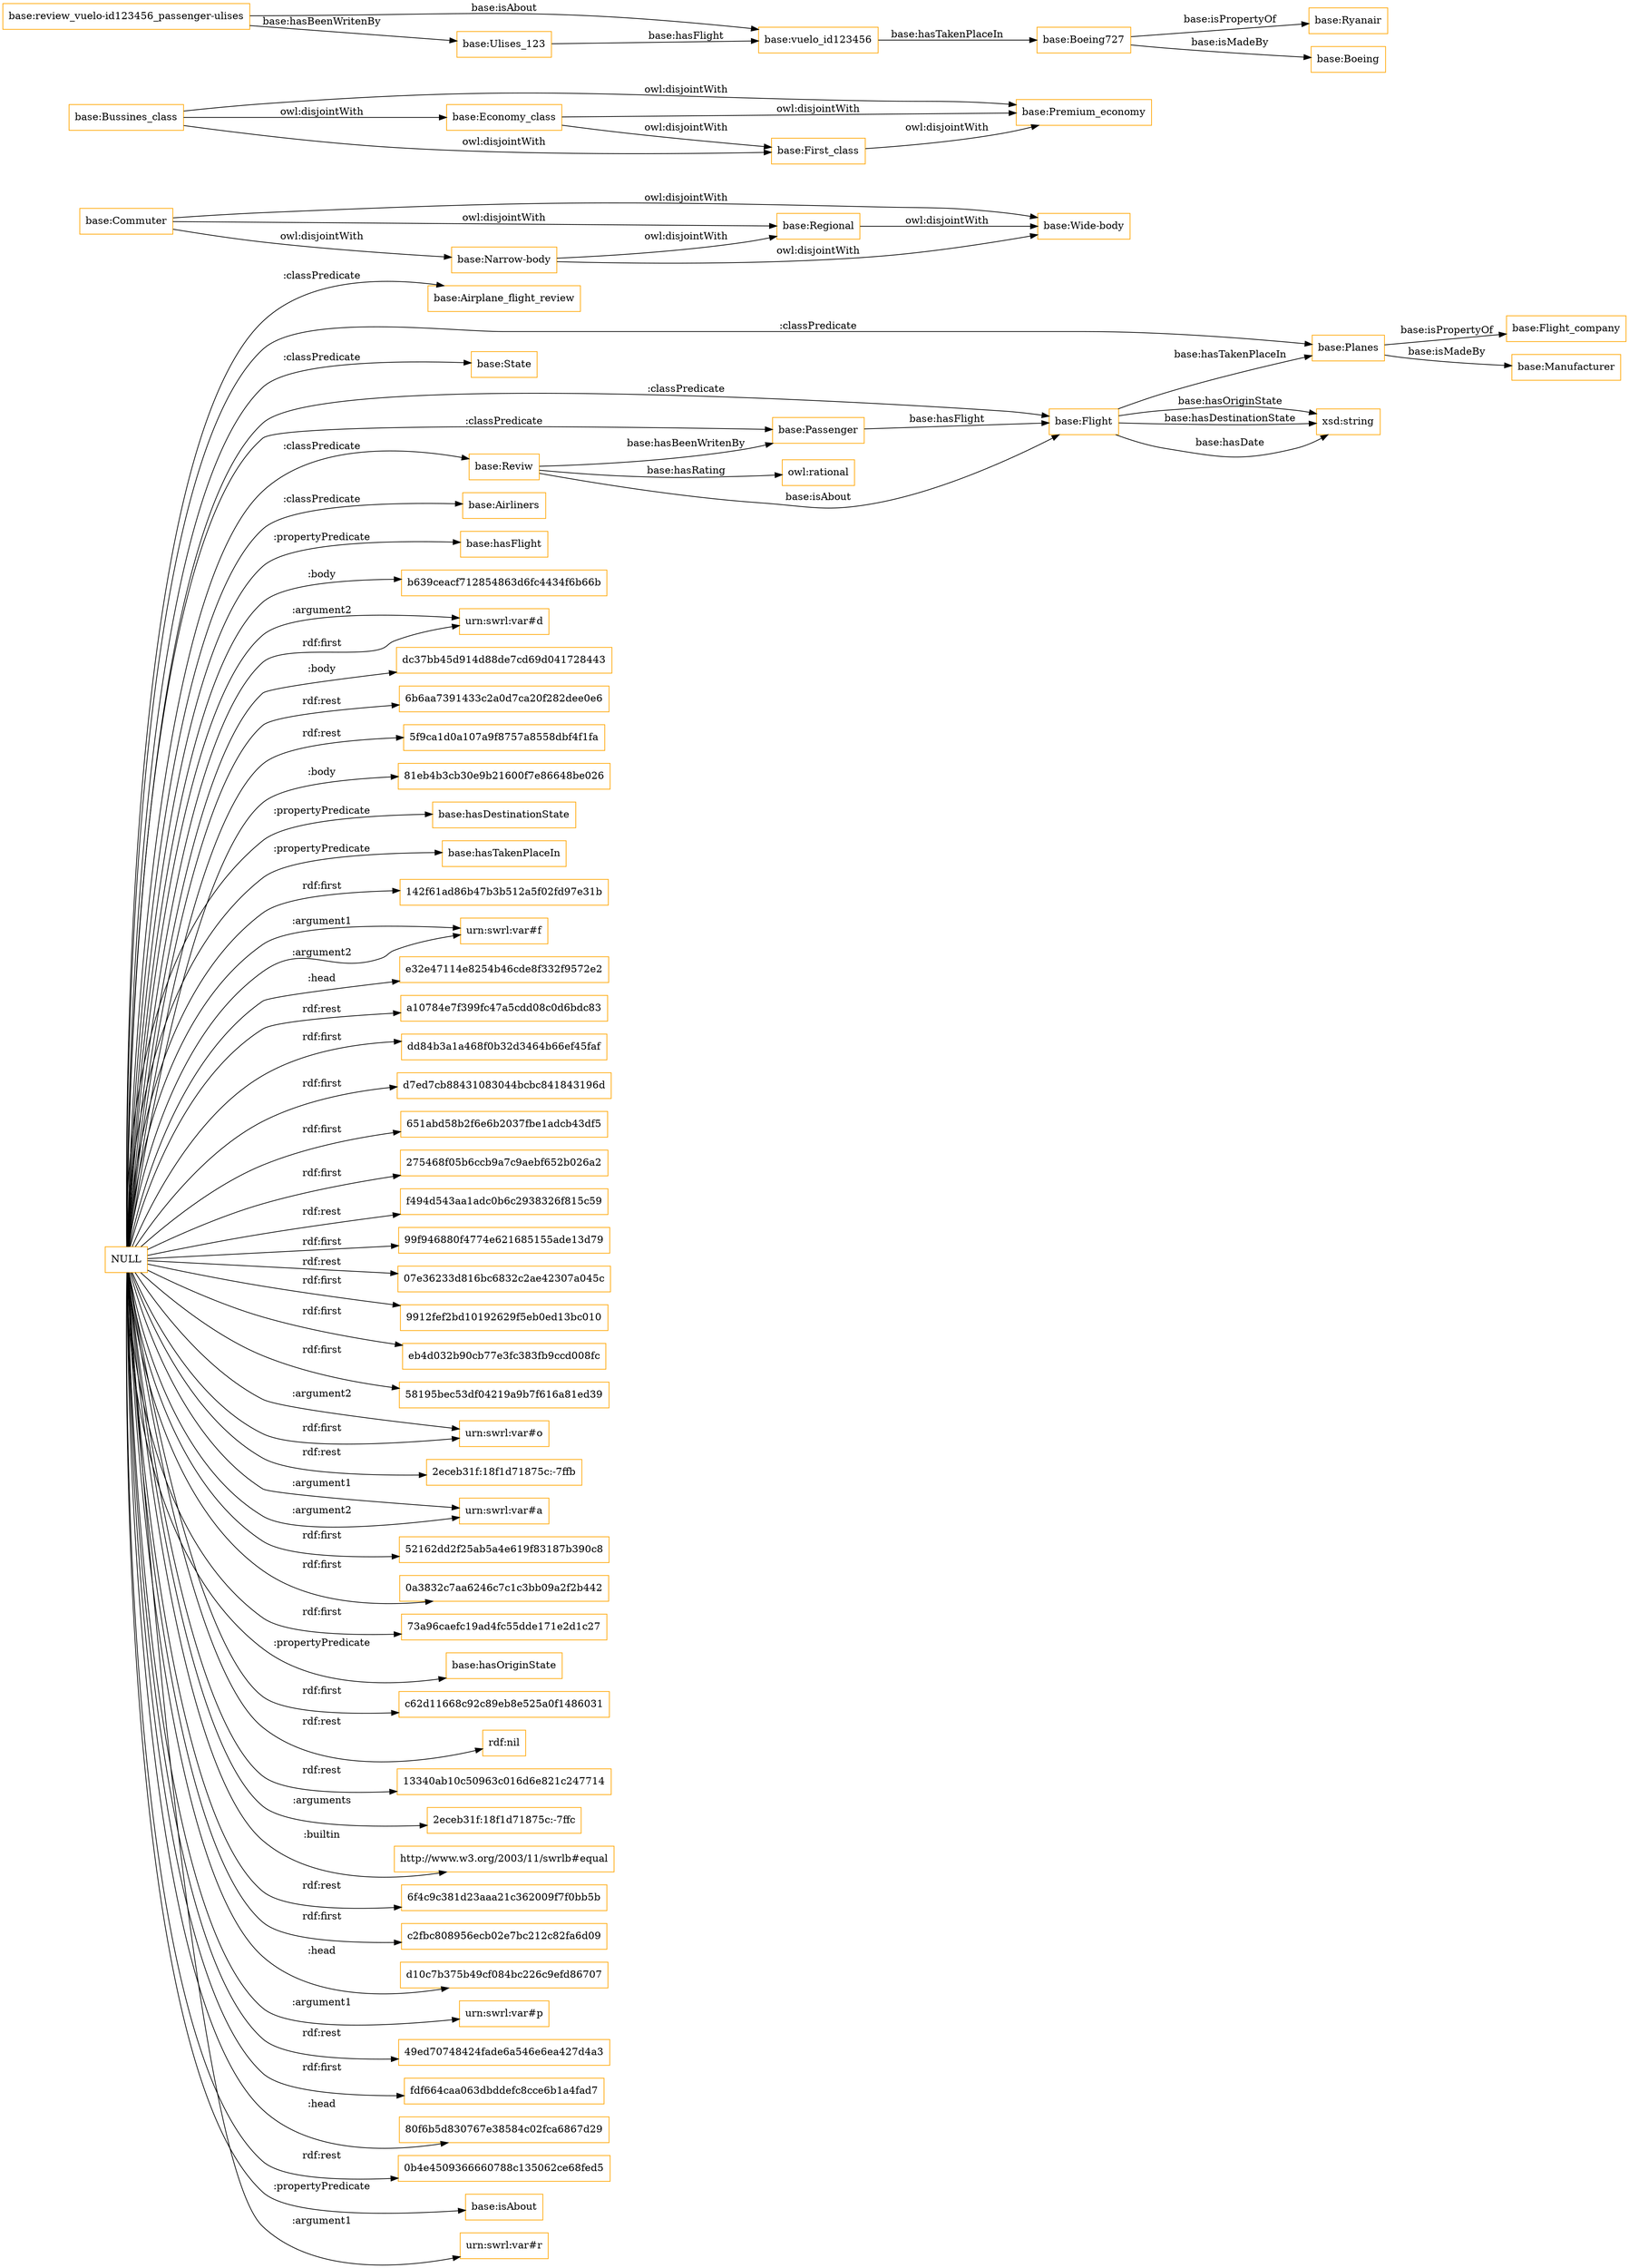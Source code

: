digraph ar2dtool_diagram { 
rankdir=LR;
size="1501"
node [shape = rectangle, color="orange"]; "base:Airplane_flight_review" "base:Wide-body" "base:Economy_class" "base:Flight" "base:Commuter" "base:Regional" "base:State" "base:Planes" "base:Reviw" "base:Flight_company" "base:Passenger" "base:Airliners" "base:Narrow-body" "base:Premium_economy" "base:Bussines_class" "base:Manufacturer" "base:First_class" ; /*classes style*/
	"NULL" -> "base:hasFlight" [ label = ":propertyPredicate" ];
	"NULL" -> "b639ceacf712854863d6fc4434f6b66b" [ label = ":body" ];
	"NULL" -> "urn:swrl:var#d" [ label = ":argument2" ];
	"NULL" -> "dc37bb45d914d88de7cd69d041728443" [ label = ":body" ];
	"NULL" -> "6b6aa7391433c2a0d7ca20f282dee0e6" [ label = "rdf:rest" ];
	"NULL" -> "5f9ca1d0a107a9f8757a8558dbf4f1fa" [ label = "rdf:rest" ];
	"NULL" -> "81eb4b3cb30e9b21600f7e86648be026" [ label = ":body" ];
	"NULL" -> "base:hasDestinationState" [ label = ":propertyPredicate" ];
	"NULL" -> "base:Flight" [ label = ":classPredicate" ];
	"NULL" -> "base:Planes" [ label = ":classPredicate" ];
	"NULL" -> "base:hasTakenPlaceIn" [ label = ":propertyPredicate" ];
	"NULL" -> "142f61ad86b47b3b512a5f02fd97e31b" [ label = "rdf:first" ];
	"NULL" -> "urn:swrl:var#f" [ label = ":argument1" ];
	"NULL" -> "urn:swrl:var#f" [ label = ":argument2" ];
	"NULL" -> "e32e47114e8254b46cde8f332f9572e2" [ label = ":head" ];
	"NULL" -> "a10784e7f399fc47a5cdd08c0d6bdc83" [ label = "rdf:rest" ];
	"NULL" -> "dd84b3a1a468f0b32d3464b66ef45faf" [ label = "rdf:first" ];
	"NULL" -> "base:Reviw" [ label = ":classPredicate" ];
	"NULL" -> "d7ed7cb88431083044bcbc841843196d" [ label = "rdf:first" ];
	"NULL" -> "651abd58b2f6e6b2037fbe1adcb43df5" [ label = "rdf:first" ];
	"NULL" -> "275468f05b6ccb9a7c9aebf652b026a2" [ label = "rdf:first" ];
	"NULL" -> "f494d543aa1adc0b6c2938326f815c59" [ label = "rdf:rest" ];
	"NULL" -> "99f946880f4774e621685155ade13d79" [ label = "rdf:first" ];
	"NULL" -> "07e36233d816bc6832c2ae42307a045c" [ label = "rdf:rest" ];
	"NULL" -> "9912fef2bd10192629f5eb0ed13bc010" [ label = "rdf:first" ];
	"NULL" -> "eb4d032b90cb77e3fc383fb9ccd008fc" [ label = "rdf:first" ];
	"NULL" -> "58195bec53df04219a9b7f616a81ed39" [ label = "rdf:first" ];
	"NULL" -> "urn:swrl:var#o" [ label = ":argument2" ];
	"NULL" -> "2eceb31f:18f1d71875c:-7ffb" [ label = "rdf:rest" ];
	"NULL" -> "urn:swrl:var#a" [ label = ":argument1" ];
	"NULL" -> "52162dd2f25ab5a4e619f83187b390c8" [ label = "rdf:first" ];
	"NULL" -> "0a3832c7aa6246c7c1c3bb09a2f2b442" [ label = "rdf:first" ];
	"NULL" -> "73a96caefc19ad4fc55dde171e2d1c27" [ label = "rdf:first" ];
	"NULL" -> "base:hasOriginState" [ label = ":propertyPredicate" ];
	"NULL" -> "c62d11668c92c89eb8e525a0f1486031" [ label = "rdf:first" ];
	"NULL" -> "rdf:nil" [ label = "rdf:rest" ];
	"NULL" -> "13340ab10c50963c016d6e821c247714" [ label = "rdf:rest" ];
	"NULL" -> "urn:swrl:var#d" [ label = "rdf:first" ];
	"NULL" -> "2eceb31f:18f1d71875c:-7ffc" [ label = ":arguments" ];
	"NULL" -> "base:Airliners" [ label = ":classPredicate" ];
	"NULL" -> "http://www.w3.org/2003/11/swrlb#equal" [ label = ":builtin" ];
	"NULL" -> "6f4c9c381d23aaa21c362009f7f0bb5b" [ label = "rdf:rest" ];
	"NULL" -> "c2fbc808956ecb02e7bc212c82fa6d09" [ label = "rdf:first" ];
	"NULL" -> "base:Passenger" [ label = ":classPredicate" ];
	"NULL" -> "d10c7b375b49cf084bc226c9efd86707" [ label = ":head" ];
	"NULL" -> "urn:swrl:var#p" [ label = ":argument1" ];
	"NULL" -> "49ed70748424fade6a546e6ea427d4a3" [ label = "rdf:rest" ];
	"NULL" -> "urn:swrl:var#o" [ label = "rdf:first" ];
	"NULL" -> "fdf664caa063dbddefc8cce6b1a4fad7" [ label = "rdf:first" ];
	"NULL" -> "80f6b5d830767e38584c02fca6867d29" [ label = ":head" ];
	"NULL" -> "urn:swrl:var#a" [ label = ":argument2" ];
	"NULL" -> "base:State" [ label = ":classPredicate" ];
	"NULL" -> "0b4e4509366660788c135062ce68fed5" [ label = "rdf:rest" ];
	"NULL" -> "base:Airplane_flight_review" [ label = ":classPredicate" ];
	"NULL" -> "base:isAbout" [ label = ":propertyPredicate" ];
	"NULL" -> "urn:swrl:var#r" [ label = ":argument1" ];
	"base:First_class" -> "base:Premium_economy" [ label = "owl:disjointWith" ];
	"base:Commuter" -> "base:Wide-body" [ label = "owl:disjointWith" ];
	"base:Commuter" -> "base:Regional" [ label = "owl:disjointWith" ];
	"base:Commuter" -> "base:Narrow-body" [ label = "owl:disjointWith" ];
	"base:vuelo_id123456" -> "base:Boeing727" [ label = "base:hasTakenPlaceIn" ];
	"base:Regional" -> "base:Wide-body" [ label = "owl:disjointWith" ];
	"base:Ulises_123" -> "base:vuelo_id123456" [ label = "base:hasFlight" ];
	"base:Economy_class" -> "base:Premium_economy" [ label = "owl:disjointWith" ];
	"base:Economy_class" -> "base:First_class" [ label = "owl:disjointWith" ];
	"base:Bussines_class" -> "base:Premium_economy" [ label = "owl:disjointWith" ];
	"base:Bussines_class" -> "base:First_class" [ label = "owl:disjointWith" ];
	"base:Bussines_class" -> "base:Economy_class" [ label = "owl:disjointWith" ];
	"base:review_vuelo-id123456_passenger-ulises" -> "base:Ulises_123" [ label = "base:hasBeenWritenBy" ];
	"base:review_vuelo-id123456_passenger-ulises" -> "base:vuelo_id123456" [ label = "base:isAbout" ];
	"base:Boeing727" -> "base:Ryanair" [ label = "base:isPropertyOf" ];
	"base:Boeing727" -> "base:Boeing" [ label = "base:isMadeBy" ];
	"base:Narrow-body" -> "base:Wide-body" [ label = "owl:disjointWith" ];
	"base:Narrow-body" -> "base:Regional" [ label = "owl:disjointWith" ];
	"base:Flight" -> "xsd:string" [ label = "base:hasDate" ];
	"base:Planes" -> "base:Flight_company" [ label = "base:isPropertyOf" ];
	"base:Reviw" -> "base:Flight" [ label = "base:isAbout" ];
	"base:Passenger" -> "base:Flight" [ label = "base:hasFlight" ];
	"base:Reviw" -> "base:Passenger" [ label = "base:hasBeenWritenBy" ];
	"base:Flight" -> "xsd:string" [ label = "base:hasOriginState" ];
	"base:Reviw" -> "owl:rational" [ label = "base:hasRating" ];
	"base:Flight" -> "xsd:string" [ label = "base:hasDestinationState" ];
	"base:Flight" -> "base:Planes" [ label = "base:hasTakenPlaceIn" ];
	"base:Planes" -> "base:Manufacturer" [ label = "base:isMadeBy" ];

}
